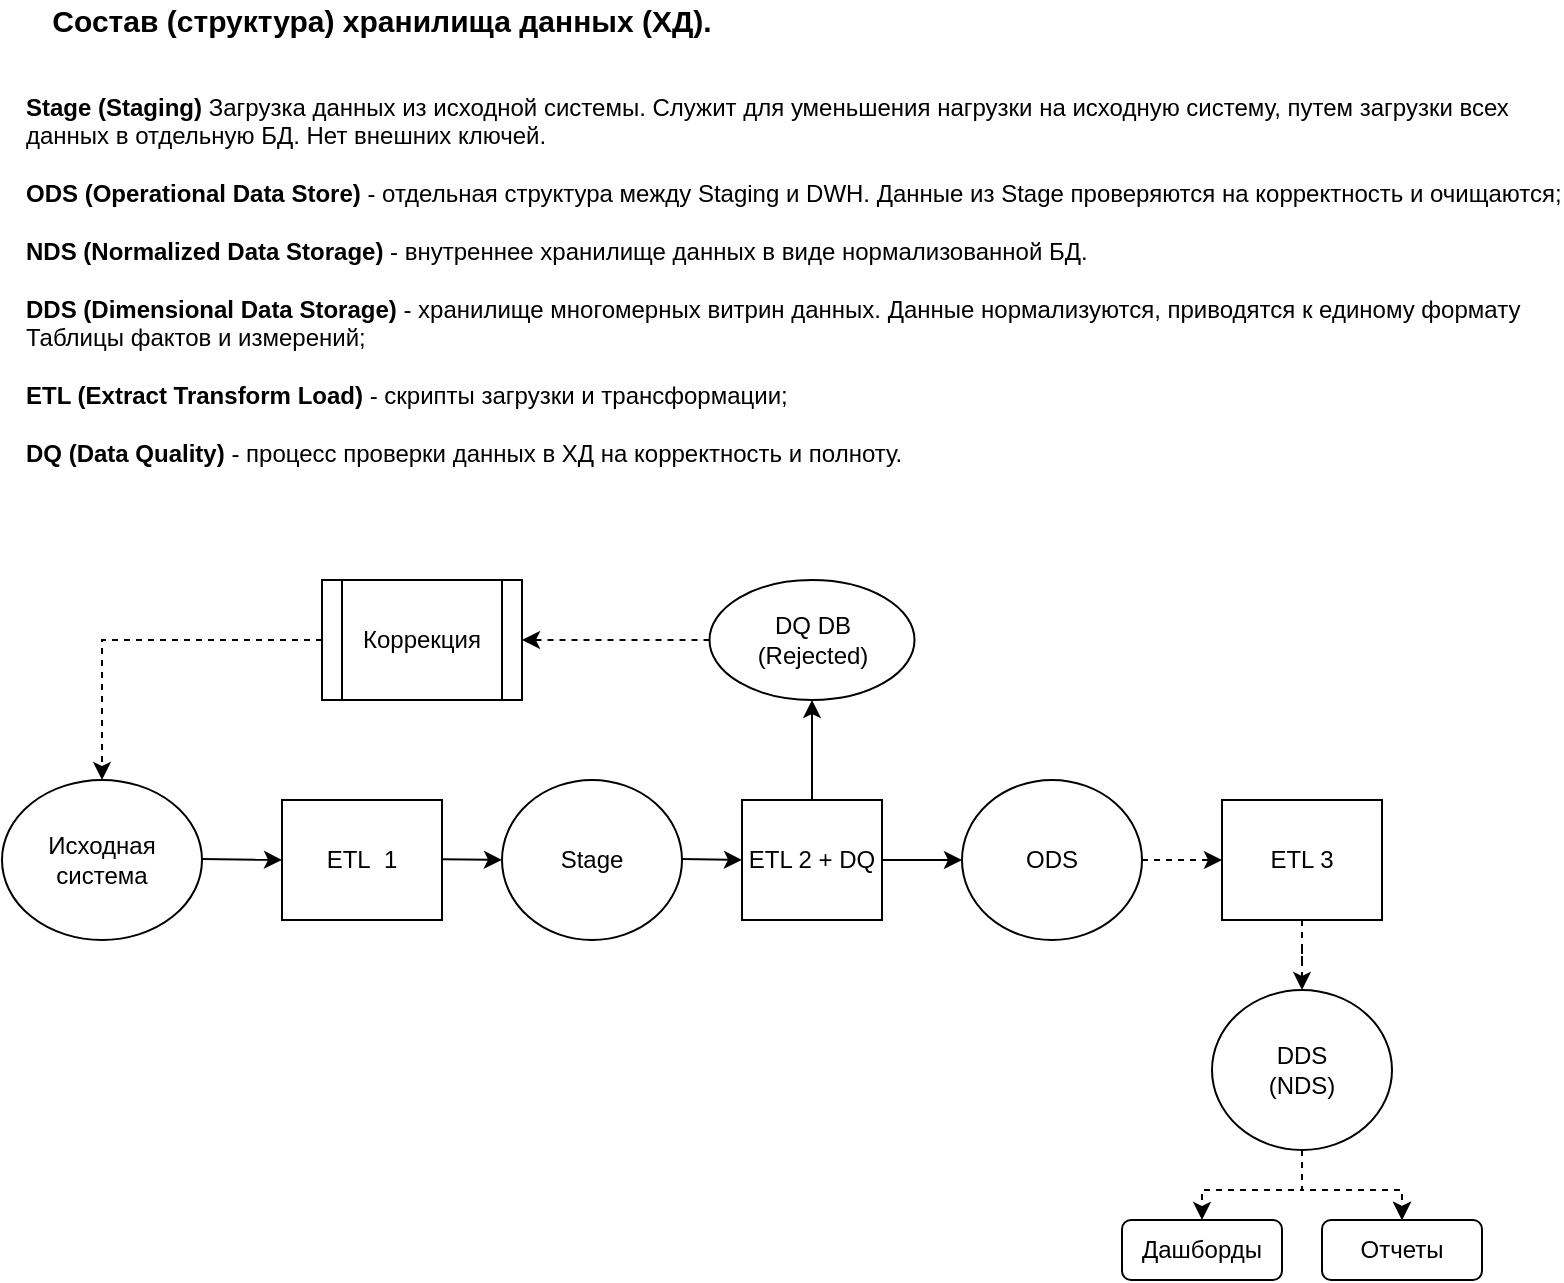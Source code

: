 <mxfile version="13.9.9" type="device"><diagram id="1vZx8itb9O0VuUGTjlqW" name="Страница 1"><mxGraphModel dx="1185" dy="685" grid="1" gridSize="10" guides="1" tooltips="1" connect="1" arrows="1" fold="1" page="1" pageScale="1" pageWidth="827" pageHeight="1169" math="0" shadow="0"><root><mxCell id="0"/><mxCell id="1" parent="0"/><mxCell id="DaiYf_8IR2X1hvLxKEFP-1" value="ETL&amp;nbsp; 1" style="rounded=0;whiteSpace=wrap;html=1;" parent="1" vertex="1"><mxGeometry x="170" y="410" width="80" height="60" as="geometry"/></mxCell><mxCell id="DaiYf_8IR2X1hvLxKEFP-2" value="Исходная&lt;br&gt;система" style="ellipse;whiteSpace=wrap;html=1;" parent="1" vertex="1"><mxGeometry x="30" y="400" width="100" height="80" as="geometry"/></mxCell><mxCell id="DaiYf_8IR2X1hvLxKEFP-3" value="" style="endArrow=classic;html=1;" parent="1" edge="1"><mxGeometry width="50" height="50" relative="1" as="geometry"><mxPoint x="130" y="439.5" as="sourcePoint"/><mxPoint x="170" y="440" as="targetPoint"/></mxGeometry></mxCell><mxCell id="DaiYf_8IR2X1hvLxKEFP-4" value="Stage" style="ellipse;whiteSpace=wrap;html=1;" parent="1" vertex="1"><mxGeometry x="280" y="400" width="90" height="80" as="geometry"/></mxCell><mxCell id="DaiYf_8IR2X1hvLxKEFP-5" value="" style="endArrow=classic;html=1;" parent="1" edge="1"><mxGeometry width="50" height="50" relative="1" as="geometry"><mxPoint x="250" y="439.58" as="sourcePoint"/><mxPoint x="280" y="440" as="targetPoint"/></mxGeometry></mxCell><mxCell id="_-KBcgiv7o--E_ZRF0rh-1" value="" style="edgeStyle=orthogonalEdgeStyle;rounded=0;orthogonalLoop=1;jettySize=auto;html=1;" edge="1" parent="1" source="DaiYf_8IR2X1hvLxKEFP-6" target="DaiYf_8IR2X1hvLxKEFP-10"><mxGeometry relative="1" as="geometry"/></mxCell><mxCell id="DaiYf_8IR2X1hvLxKEFP-6" value="ETL 2 + DQ" style="rounded=0;whiteSpace=wrap;html=1;" parent="1" vertex="1"><mxGeometry x="400" y="410" width="70" height="60" as="geometry"/></mxCell><mxCell id="DaiYf_8IR2X1hvLxKEFP-7" value="" style="endArrow=classic;html=1;entryX=0;entryY=0.5;entryDx=0;entryDy=0;" parent="1" target="DaiYf_8IR2X1hvLxKEFP-6" edge="1"><mxGeometry width="50" height="50" relative="1" as="geometry"><mxPoint x="370" y="439.5" as="sourcePoint"/><mxPoint x="381" y="480" as="targetPoint"/></mxGeometry></mxCell><mxCell id="_-KBcgiv7o--E_ZRF0rh-9" value="" style="edgeStyle=orthogonalEdgeStyle;rounded=0;orthogonalLoop=1;jettySize=auto;html=1;dashed=1;" edge="1" parent="1" source="DaiYf_8IR2X1hvLxKEFP-8" target="_-KBcgiv7o--E_ZRF0rh-8"><mxGeometry relative="1" as="geometry"/></mxCell><mxCell id="DaiYf_8IR2X1hvLxKEFP-8" value="ODS" style="ellipse;whiteSpace=wrap;html=1;" parent="1" vertex="1"><mxGeometry x="510" y="400" width="90" height="80" as="geometry"/></mxCell><mxCell id="DaiYf_8IR2X1hvLxKEFP-9" value="" style="endArrow=classic;html=1;entryX=0;entryY=0.5;entryDx=0;entryDy=0;" parent="1" target="DaiYf_8IR2X1hvLxKEFP-8" edge="1"><mxGeometry width="50" height="50" relative="1" as="geometry"><mxPoint x="470" y="440" as="sourcePoint"/><mxPoint x="530" y="360" as="targetPoint"/></mxGeometry></mxCell><mxCell id="DaiYf_8IR2X1hvLxKEFP-10" value="DQ DB&lt;br&gt;(Rejected)" style="ellipse;whiteSpace=wrap;html=1;" parent="1" vertex="1"><mxGeometry x="383.75" y="300" width="102.5" height="60" as="geometry"/></mxCell><mxCell id="DaiYf_8IR2X1hvLxKEFP-13" value="&lt;b&gt;&lt;font style=&quot;font-size: 15px&quot;&gt;Состав (структура) хранилища данных (ХД).&lt;/font&gt;&lt;/b&gt;" style="text;html=1;strokeColor=none;fillColor=none;align=center;verticalAlign=middle;whiteSpace=wrap;rounded=0;" parent="1" vertex="1"><mxGeometry x="30" y="10" width="380" height="20" as="geometry"/></mxCell><mxCell id="DaiYf_8IR2X1hvLxKEFP-15" value="&lt;b&gt;Stage (Staging)&lt;/b&gt; Загрузка данных из исходной системы. Служит для уменьшения нагрузки на исходную систему, путем загрузки всех данных в отдельную БД. Нет внешних ключей.&lt;br&gt;&lt;br&gt;&lt;b&gt;ODS (Operational Data Store) &lt;/b&gt;- отдельная структура между Staging и DWH. Данные из Stage проверяются на корректность и очищаются;&lt;br&gt;&lt;br&gt;&lt;b&gt;NDS (Normalized Data Storage)&lt;/b&gt; - внутреннее хранилище данных в виде нормализованной БД.&lt;br&gt;&lt;br&gt;&lt;b&gt;DDS (Dimensional Data Storage)&lt;/b&gt; - хранилище многомерных витрин данных. Данные нормализуются, приводятся к единому формату Таблицы фактов и измерений;&lt;br&gt;&lt;br&gt;&lt;b&gt;ETL (Extract Transform Load)&lt;/b&gt; - скрипты загрузки и трансформации;&lt;br&gt;&lt;br&gt;&lt;b&gt;DQ&amp;nbsp;(Data Quality) &lt;/b&gt;- процесс проверки данных в ХД на корректность и полноту." style="text;html=1;strokeColor=none;fillColor=none;align=left;verticalAlign=middle;whiteSpace=wrap;rounded=0;" parent="1" vertex="1"><mxGeometry x="40" y="40" width="770" height="220" as="geometry"/></mxCell><mxCell id="_-KBcgiv7o--E_ZRF0rh-5" value="" style="endArrow=classic;html=1;exitX=0;exitY=0.5;exitDx=0;exitDy=0;dashed=1;" edge="1" parent="1" source="DaiYf_8IR2X1hvLxKEFP-10"><mxGeometry relative="1" as="geometry"><mxPoint x="330" y="310" as="sourcePoint"/><mxPoint x="290" y="330" as="targetPoint"/><Array as="points"/></mxGeometry></mxCell><mxCell id="_-KBcgiv7o--E_ZRF0rh-11" value="" style="edgeStyle=orthogonalEdgeStyle;rounded=0;orthogonalLoop=1;jettySize=auto;html=1;dashed=1;" edge="1" parent="1" source="_-KBcgiv7o--E_ZRF0rh-8" target="_-KBcgiv7o--E_ZRF0rh-10"><mxGeometry relative="1" as="geometry"/></mxCell><mxCell id="_-KBcgiv7o--E_ZRF0rh-8" value="ETL 3" style="rounded=0;whiteSpace=wrap;html=1;" vertex="1" parent="1"><mxGeometry x="640" y="410" width="80" height="60" as="geometry"/></mxCell><mxCell id="_-KBcgiv7o--E_ZRF0rh-15" value="" style="edgeStyle=orthogonalEdgeStyle;rounded=0;orthogonalLoop=1;jettySize=auto;html=1;dashed=1;" edge="1" parent="1" source="_-KBcgiv7o--E_ZRF0rh-10" target="_-KBcgiv7o--E_ZRF0rh-14"><mxGeometry relative="1" as="geometry"/></mxCell><mxCell id="_-KBcgiv7o--E_ZRF0rh-16" value="" style="edgeStyle=orthogonalEdgeStyle;rounded=0;orthogonalLoop=1;jettySize=auto;html=1;dashed=1;" edge="1" parent="1" source="_-KBcgiv7o--E_ZRF0rh-10" target="_-KBcgiv7o--E_ZRF0rh-14"><mxGeometry relative="1" as="geometry"/></mxCell><mxCell id="_-KBcgiv7o--E_ZRF0rh-17" style="edgeStyle=orthogonalEdgeStyle;rounded=0;orthogonalLoop=1;jettySize=auto;html=1;entryX=0.5;entryY=0;entryDx=0;entryDy=0;dashed=1;" edge="1" parent="1" source="_-KBcgiv7o--E_ZRF0rh-10" target="_-KBcgiv7o--E_ZRF0rh-12"><mxGeometry relative="1" as="geometry"/></mxCell><mxCell id="_-KBcgiv7o--E_ZRF0rh-10" value="DDS&lt;br&gt;(NDS)" style="ellipse;whiteSpace=wrap;html=1;" vertex="1" parent="1"><mxGeometry x="635" y="505" width="90" height="80" as="geometry"/></mxCell><mxCell id="_-KBcgiv7o--E_ZRF0rh-12" value="Дашборды" style="rounded=1;whiteSpace=wrap;html=1;" vertex="1" parent="1"><mxGeometry x="590" y="620" width="80" height="30" as="geometry"/></mxCell><mxCell id="_-KBcgiv7o--E_ZRF0rh-14" value="Отчеты" style="rounded=1;whiteSpace=wrap;html=1;" vertex="1" parent="1"><mxGeometry x="690" y="620" width="80" height="30" as="geometry"/></mxCell><mxCell id="_-KBcgiv7o--E_ZRF0rh-21" style="edgeStyle=orthogonalEdgeStyle;rounded=0;orthogonalLoop=1;jettySize=auto;html=1;exitX=0;exitY=0.5;exitDx=0;exitDy=0;entryX=0.5;entryY=0;entryDx=0;entryDy=0;dashed=1;" edge="1" parent="1" source="_-KBcgiv7o--E_ZRF0rh-19" target="DaiYf_8IR2X1hvLxKEFP-2"><mxGeometry relative="1" as="geometry"/></mxCell><mxCell id="_-KBcgiv7o--E_ZRF0rh-19" value="Коррекция" style="shape=process;whiteSpace=wrap;html=1;backgroundOutline=1;" vertex="1" parent="1"><mxGeometry x="190" y="300" width="100" height="60" as="geometry"/></mxCell></root></mxGraphModel></diagram></mxfile>